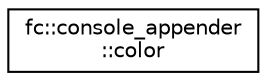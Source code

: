 digraph "Graphical Class Hierarchy"
{
  edge [fontname="Helvetica",fontsize="10",labelfontname="Helvetica",labelfontsize="10"];
  node [fontname="Helvetica",fontsize="10",shape=record];
  rankdir="LR";
  Node0 [label="fc::console_appender\l::color",height=0.2,width=0.4,color="black", fillcolor="white", style="filled",URL="$structfc_1_1console__appender_1_1color.html"];
}
